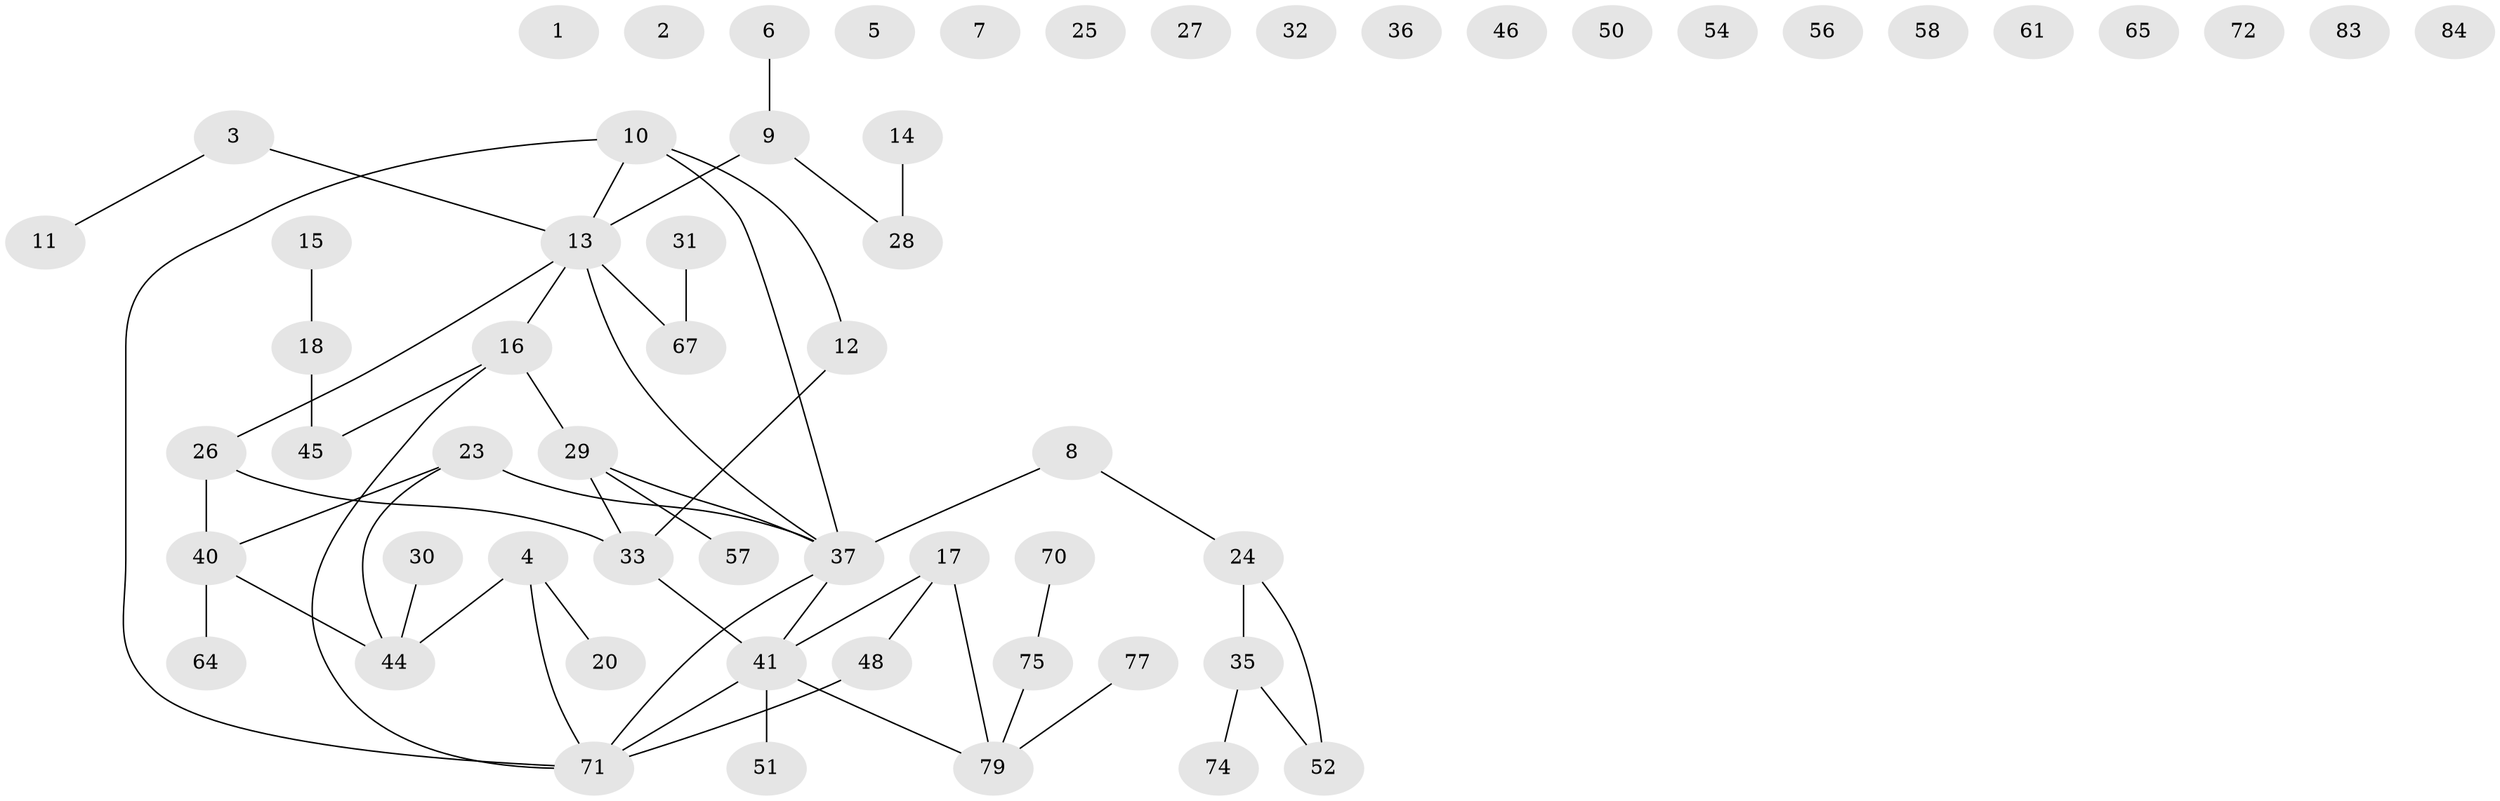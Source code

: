 // original degree distribution, {0: 0.19540229885057472, 3: 0.20689655172413793, 1: 0.21839080459770116, 2: 0.25287356321839083, 4: 0.09195402298850575, 5: 0.034482758620689655}
// Generated by graph-tools (version 1.1) at 2025/41/03/06/25 10:41:22]
// undirected, 59 vertices, 54 edges
graph export_dot {
graph [start="1"]
  node [color=gray90,style=filled];
  1;
  2;
  3 [super="+34"];
  4;
  5;
  6 [super="+21"];
  7;
  8 [super="+19"];
  9 [super="+22"];
  10 [super="+42"];
  11;
  12 [super="+80"];
  13 [super="+59"];
  14 [super="+53"];
  15 [super="+49"];
  16 [super="+68"];
  17 [super="+87"];
  18;
  20 [super="+60"];
  23 [super="+43"];
  24;
  25;
  26;
  27;
  28;
  29 [super="+47"];
  30;
  31;
  32;
  33 [super="+39"];
  35 [super="+38"];
  36;
  37 [super="+63"];
  40 [super="+55"];
  41 [super="+76"];
  44 [super="+62"];
  45 [super="+86"];
  46;
  48;
  50;
  51;
  52 [super="+69"];
  54;
  56;
  57 [super="+66"];
  58;
  61;
  64;
  65;
  67 [super="+78"];
  70;
  71 [super="+85"];
  72 [super="+73"];
  74;
  75 [super="+81"];
  77;
  79 [super="+82"];
  83;
  84;
  3 -- 11;
  3 -- 13;
  4 -- 44;
  4 -- 71;
  4 -- 20;
  6 -- 9;
  8 -- 37;
  8 -- 24;
  9 -- 13;
  9 -- 28;
  10 -- 37;
  10 -- 71;
  10 -- 13;
  10 -- 12;
  12 -- 33;
  13 -- 26;
  13 -- 67;
  13 -- 37;
  13 -- 16;
  14 -- 28;
  15 -- 18;
  16 -- 29;
  16 -- 45;
  16 -- 71;
  17 -- 41;
  17 -- 48;
  17 -- 79;
  18 -- 45;
  23 -- 40;
  23 -- 44;
  23 -- 37;
  24 -- 52;
  24 -- 35;
  26 -- 40;
  26 -- 33;
  29 -- 37;
  29 -- 57;
  29 -- 33;
  30 -- 44;
  31 -- 67;
  33 -- 41;
  35 -- 74;
  35 -- 52;
  37 -- 71;
  37 -- 41;
  40 -- 64;
  40 -- 44;
  41 -- 51;
  41 -- 79;
  41 -- 71;
  48 -- 71;
  70 -- 75;
  75 -- 79;
  77 -- 79;
}
